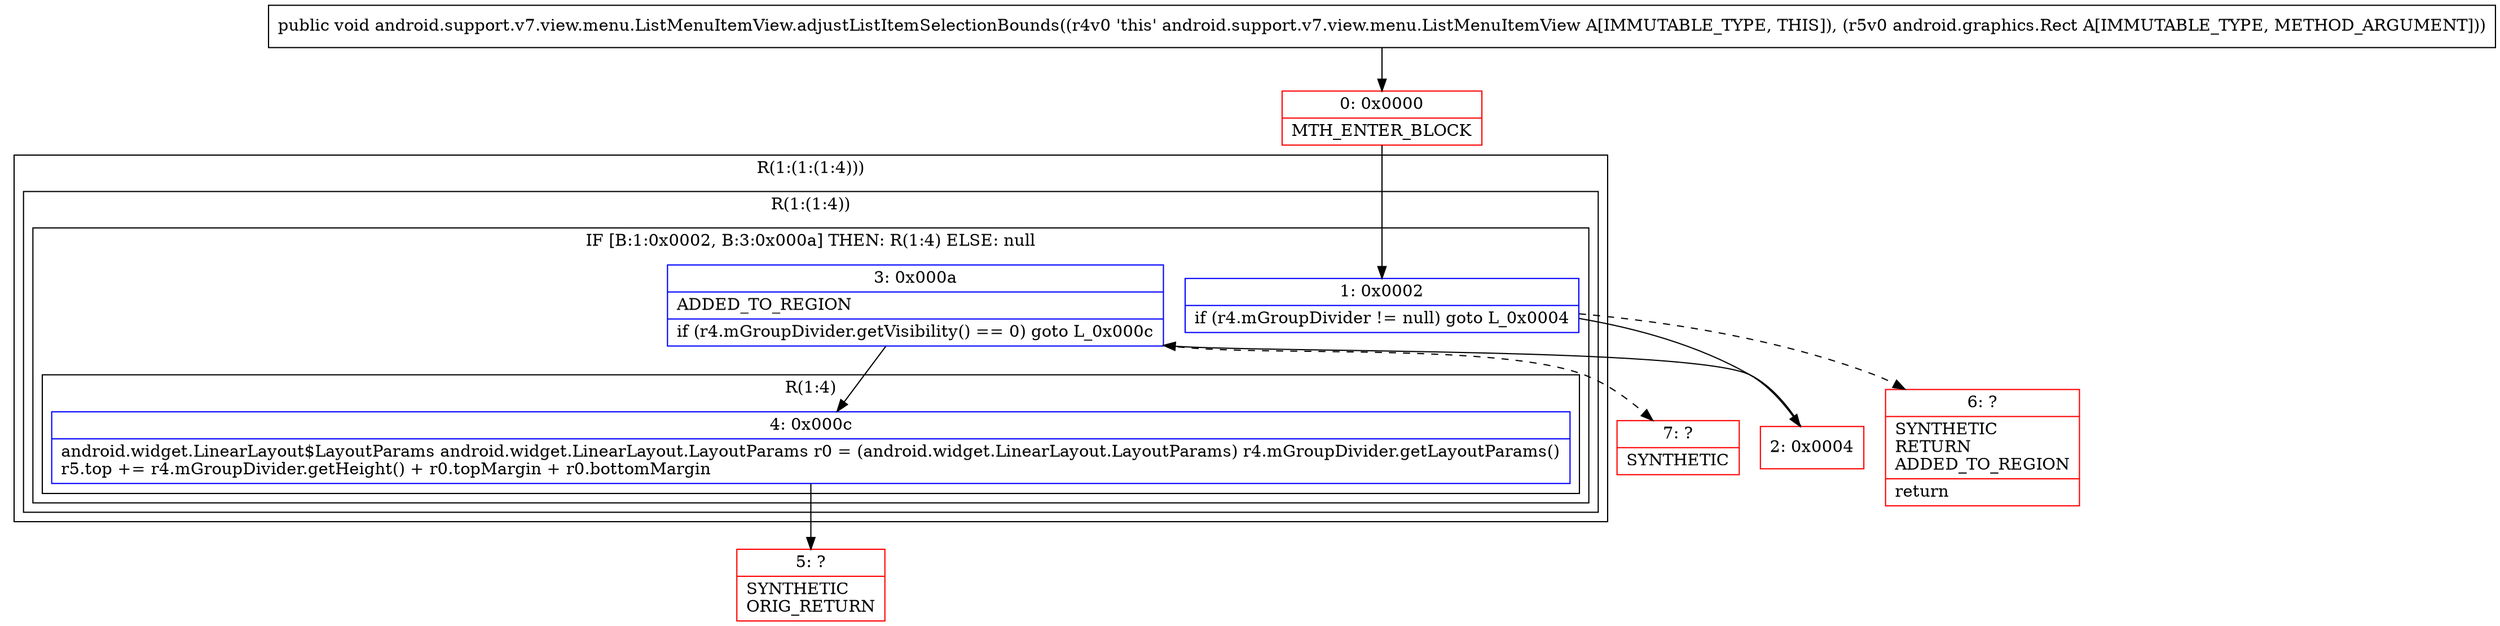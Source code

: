 digraph "CFG forandroid.support.v7.view.menu.ListMenuItemView.adjustListItemSelectionBounds(Landroid\/graphics\/Rect;)V" {
subgraph cluster_Region_1049180195 {
label = "R(1:(1:(1:4)))";
node [shape=record,color=blue];
subgraph cluster_Region_939913977 {
label = "R(1:(1:4))";
node [shape=record,color=blue];
subgraph cluster_IfRegion_62539735 {
label = "IF [B:1:0x0002, B:3:0x000a] THEN: R(1:4) ELSE: null";
node [shape=record,color=blue];
Node_1 [shape=record,label="{1\:\ 0x0002|if (r4.mGroupDivider != null) goto L_0x0004\l}"];
Node_3 [shape=record,label="{3\:\ 0x000a|ADDED_TO_REGION\l|if (r4.mGroupDivider.getVisibility() == 0) goto L_0x000c\l}"];
subgraph cluster_Region_190565469 {
label = "R(1:4)";
node [shape=record,color=blue];
Node_4 [shape=record,label="{4\:\ 0x000c|android.widget.LinearLayout$LayoutParams android.widget.LinearLayout.LayoutParams r0 = (android.widget.LinearLayout.LayoutParams) r4.mGroupDivider.getLayoutParams()\lr5.top += r4.mGroupDivider.getHeight() + r0.topMargin + r0.bottomMargin\l}"];
}
}
}
}
Node_0 [shape=record,color=red,label="{0\:\ 0x0000|MTH_ENTER_BLOCK\l}"];
Node_2 [shape=record,color=red,label="{2\:\ 0x0004}"];
Node_5 [shape=record,color=red,label="{5\:\ ?|SYNTHETIC\lORIG_RETURN\l}"];
Node_6 [shape=record,color=red,label="{6\:\ ?|SYNTHETIC\lRETURN\lADDED_TO_REGION\l|return\l}"];
Node_7 [shape=record,color=red,label="{7\:\ ?|SYNTHETIC\l}"];
MethodNode[shape=record,label="{public void android.support.v7.view.menu.ListMenuItemView.adjustListItemSelectionBounds((r4v0 'this' android.support.v7.view.menu.ListMenuItemView A[IMMUTABLE_TYPE, THIS]), (r5v0 android.graphics.Rect A[IMMUTABLE_TYPE, METHOD_ARGUMENT])) }"];
MethodNode -> Node_0;
Node_1 -> Node_2;
Node_1 -> Node_6[style=dashed];
Node_3 -> Node_4;
Node_3 -> Node_7[style=dashed];
Node_4 -> Node_5;
Node_0 -> Node_1;
Node_2 -> Node_3;
}

